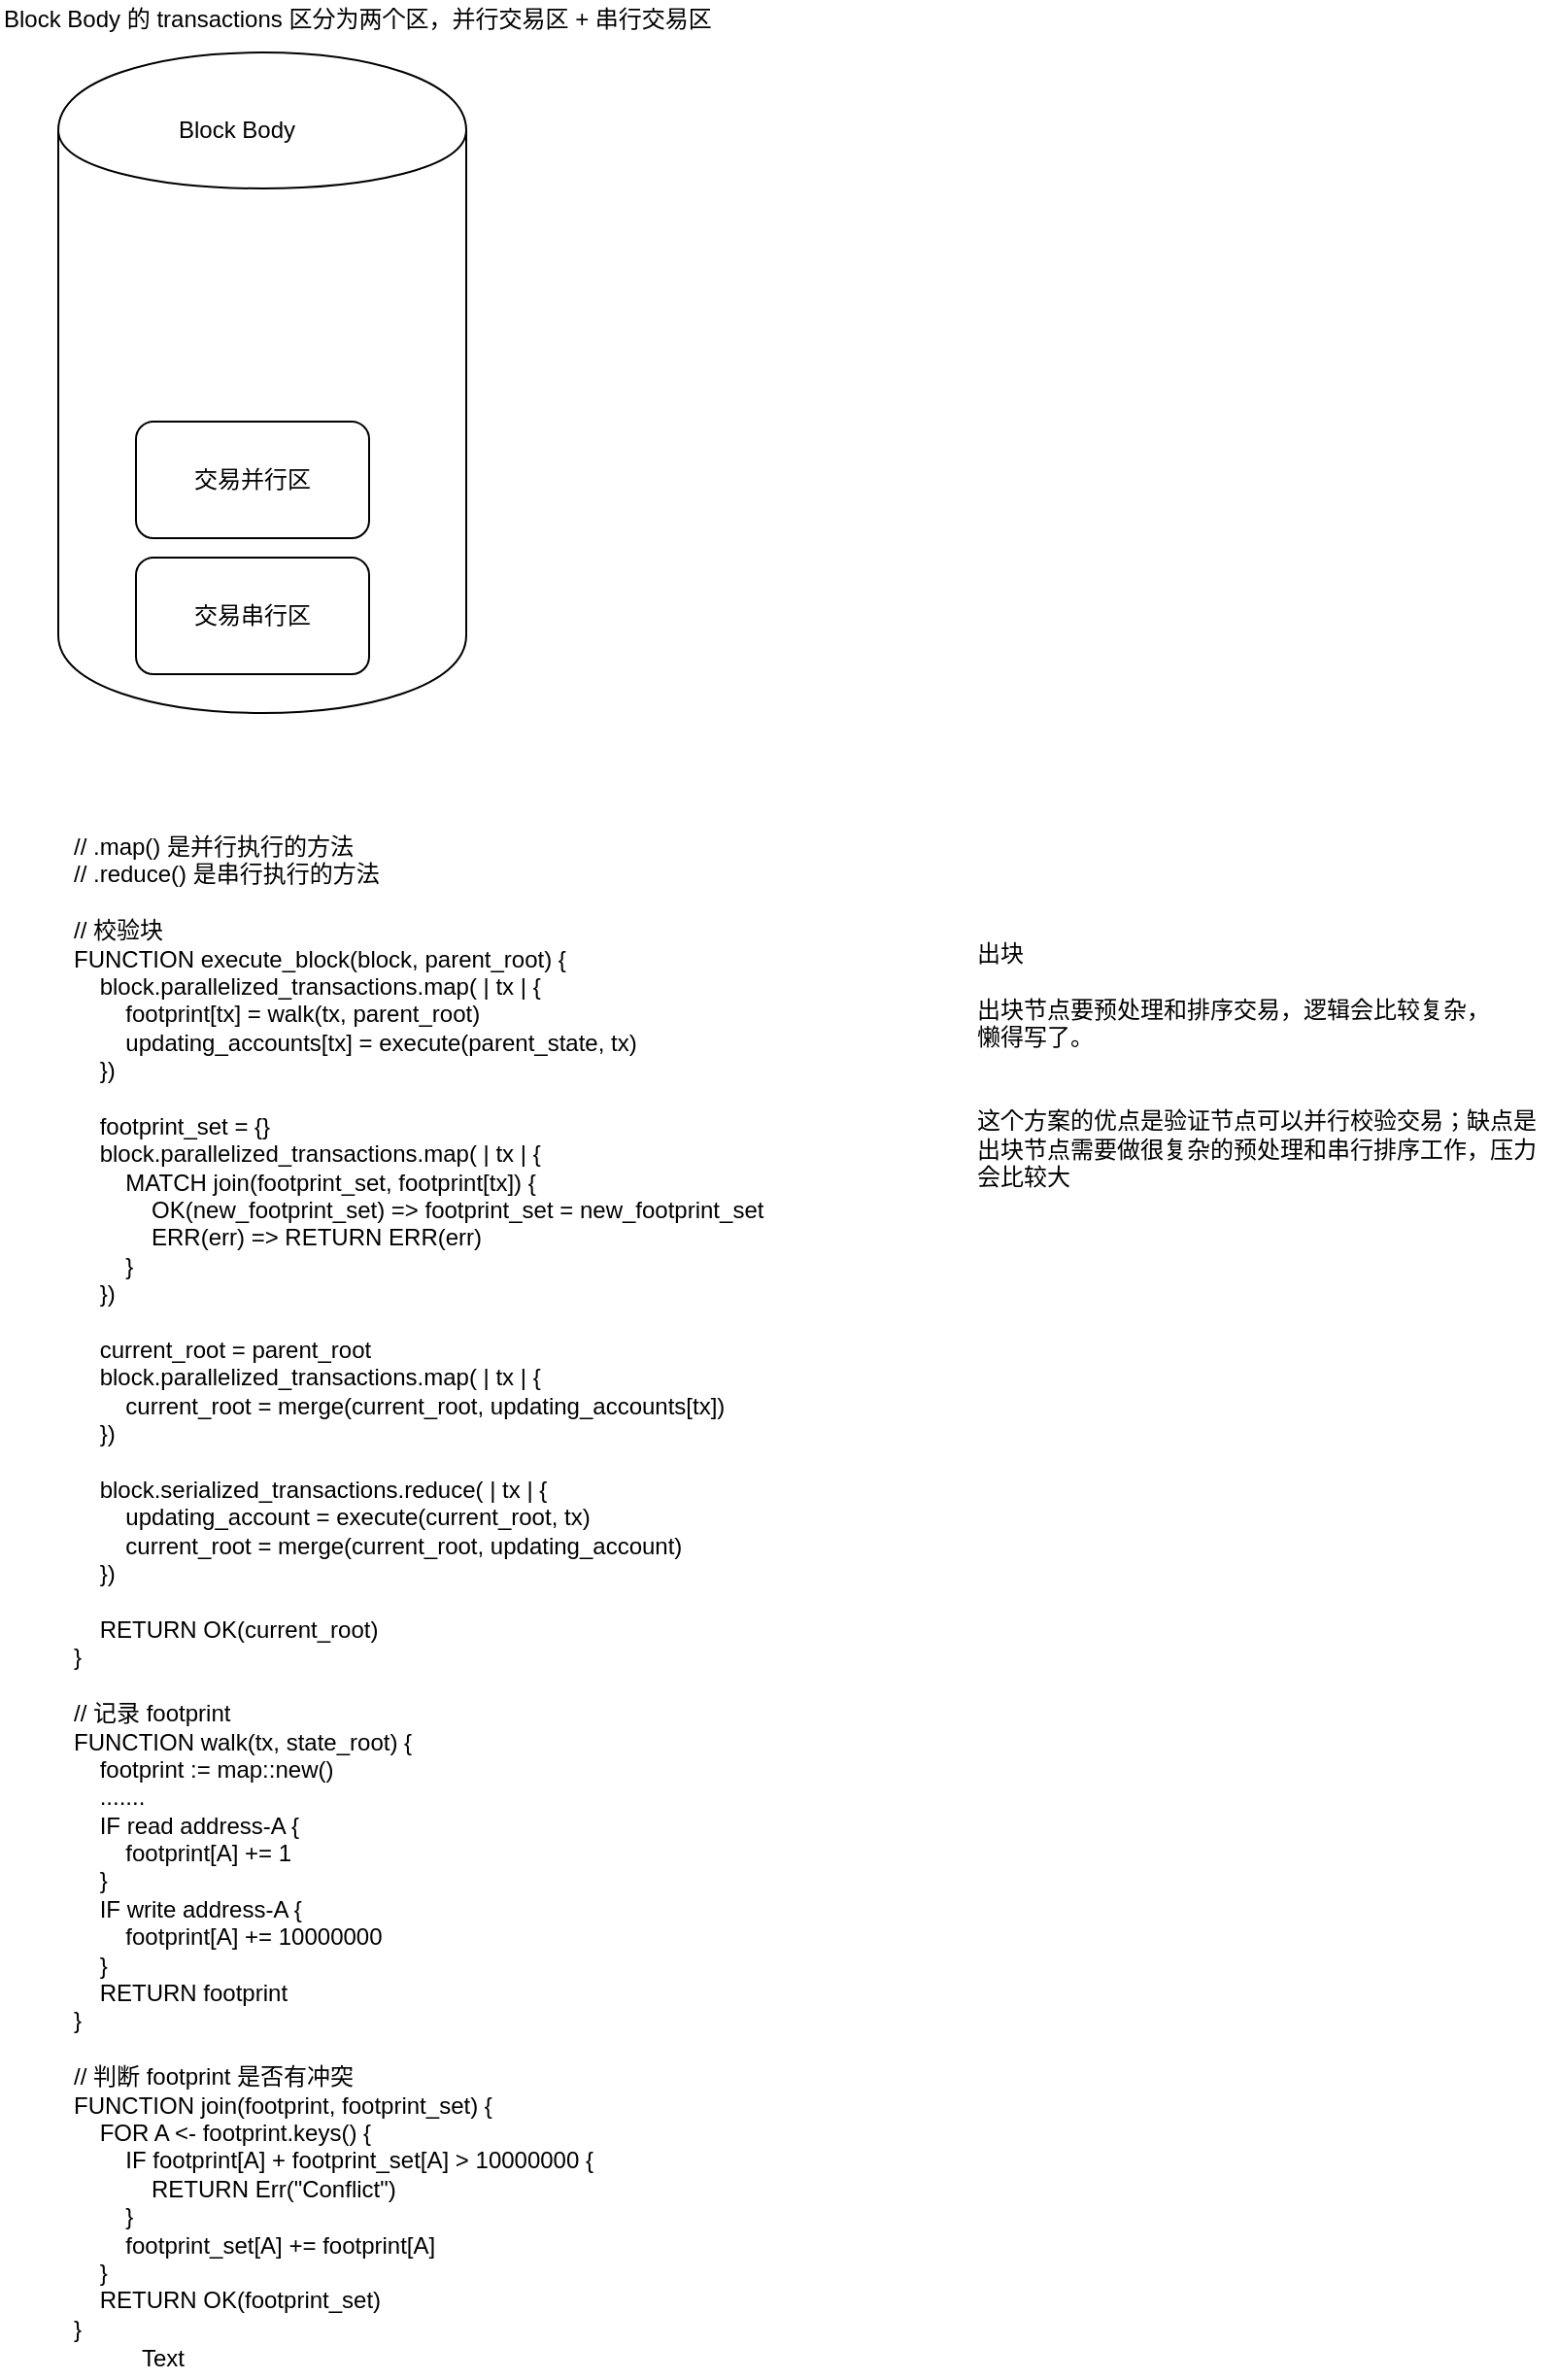 <mxfile version="10.4.2" type="github"><diagram id="trY29SMiDnYKdMNmMcSa" name="Page-1"><mxGraphModel dx="918" dy="625" grid="1" gridSize="10" guides="1" tooltips="1" connect="1" arrows="1" fold="1" page="1" pageScale="1" pageWidth="850" pageHeight="1100" math="0" shadow="0"><root><mxCell id="0"/><mxCell id="1" parent="0"/><mxCell id="jHLZ5xNzdQljsTT6oAR--2" value="" style="shape=cylinder;whiteSpace=wrap;html=1;boundedLbl=1;backgroundOutline=1;" parent="1" vertex="1"><mxGeometry x="80" y="240" width="210" height="340" as="geometry"/></mxCell><mxCell id="jHLZ5xNzdQljsTT6oAR--4" value="交易并行区" style="rounded=1;whiteSpace=wrap;html=1;" parent="1" vertex="1"><mxGeometry x="120" y="430" width="120" height="60" as="geometry"/></mxCell><mxCell id="jHLZ5xNzdQljsTT6oAR--6" value="交易串行区" style="rounded=1;whiteSpace=wrap;html=1;" parent="1" vertex="1"><mxGeometry x="120" y="500" width="120" height="60" as="geometry"/></mxCell><mxCell id="jHLZ5xNzdQljsTT6oAR--7" value="Block Body" style="text;html=1;resizable=0;points=[];autosize=1;align=left;verticalAlign=top;spacingTop=-4;" parent="1" vertex="1"><mxGeometry x="140" y="270" width="80" height="20" as="geometry"/></mxCell><mxCell id="jHLZ5xNzdQljsTT6oAR--8" value="Block Body 的 transactions 区分为两个区，并行交易区 + 串行交易区" style="text;html=1;resizable=0;points=[];autosize=1;align=left;verticalAlign=top;spacingTop=-4;" parent="1" vertex="1"><mxGeometry x="50" y="213" width="380" height="20" as="geometry"/></mxCell><mxCell id="jHLZ5xNzdQljsTT6oAR--12" value="&lt;div&gt;&lt;br&gt;&lt;/div&gt;" style="text;html=1;resizable=0;points=[];autosize=1;align=left;verticalAlign=top;spacingTop=-4;" parent="1" vertex="1"><mxGeometry x="62" y="1248" width="20" height="20" as="geometry"/></mxCell><mxCell id="jHLZ5xNzdQljsTT6oAR--13" value="&lt;div&gt;// .map() 是并行执行的方法&lt;/div&gt;&lt;div&gt;// .reduce() 是串行执行的方法&lt;/div&gt;&lt;div&gt;&lt;br&gt;&lt;/div&gt;&lt;div&gt;// 校验块&lt;/div&gt;&lt;div&gt;FUNCTION execute_block(block, parent_root) {&lt;/div&gt;&lt;div&gt;&amp;nbsp; &amp;nbsp; block.parallelized_transactions.map( | tx | {&lt;/div&gt;&lt;div&gt;&amp;nbsp; &amp;nbsp; &amp;nbsp; &amp;nbsp; footprint[tx] = walk(tx, parent_root)&lt;/div&gt;&lt;div&gt;&amp;nbsp; &amp;nbsp; &amp;nbsp; &amp;nbsp; updating_accounts[tx] = execute(parent_state, tx)&lt;/div&gt;&lt;div&gt;&amp;nbsp; &amp;nbsp; })&lt;/div&gt;&lt;div&gt;&lt;br&gt;&lt;/div&gt;&lt;div&gt;&amp;nbsp; &amp;nbsp; footprint_set = {}&lt;/div&gt;&lt;div&gt;&amp;nbsp; &amp;nbsp; block.parallelized_transactions.map( | tx | {&lt;/div&gt;&lt;div&gt;&amp;nbsp; &amp;nbsp; &amp;nbsp; &amp;nbsp; MATCH join(footprint_set, footprint[tx]) {&lt;/div&gt;&lt;div&gt;&amp;nbsp; &amp;nbsp; &amp;nbsp; &amp;nbsp; &amp;nbsp; &amp;nbsp; OK(new_footprint_set) =&amp;gt; footprint_set = new_footprint_set&lt;/div&gt;&lt;div&gt;&amp;nbsp; &amp;nbsp; &amp;nbsp; &amp;nbsp; &amp;nbsp; &amp;nbsp; ERR(err) =&amp;gt; RETURN ERR(err)&lt;/div&gt;&lt;div&gt;&amp;nbsp; &amp;nbsp; &amp;nbsp; &amp;nbsp; }&lt;/div&gt;&lt;div&gt;&amp;nbsp; &amp;nbsp; })&lt;/div&gt;&lt;div&gt;&lt;br&gt;&lt;/div&gt;&lt;div&gt;&amp;nbsp; &amp;nbsp; current_root = parent_root&lt;/div&gt;&lt;div&gt;&amp;nbsp; &amp;nbsp; block.parallelized_transactions.map( | tx | {&lt;/div&gt;&lt;div&gt;&amp;nbsp; &amp;nbsp; &amp;nbsp; &amp;nbsp; current_root = merge(current_root, updating_accounts[tx])&lt;/div&gt;&lt;div&gt;&amp;nbsp; &amp;nbsp; })&lt;/div&gt;&lt;div&gt;&lt;br&gt;&lt;/div&gt;&lt;div&gt;&amp;nbsp; &amp;nbsp; block.serialized_transactions.reduce( | tx | {&lt;/div&gt;&lt;div&gt;&amp;nbsp; &amp;nbsp; &amp;nbsp; &amp;nbsp; updating_account = execute(current_root, tx)&lt;/div&gt;&lt;div&gt;&amp;nbsp; &amp;nbsp; &amp;nbsp; &amp;nbsp; current_root = merge(current_root, updating_account)&lt;/div&gt;&lt;div&gt;&amp;nbsp; &amp;nbsp; })&lt;/div&gt;&lt;div&gt;&lt;br&gt;&lt;/div&gt;&lt;div&gt;&amp;nbsp; &amp;nbsp; RETURN OK(current_root)&lt;/div&gt;&lt;div&gt;}&lt;/div&gt;&lt;div&gt;&lt;br&gt;&lt;/div&gt;&lt;div&gt;// 记录 footprint&amp;nbsp;&lt;/div&gt;&lt;div&gt;FUNCTION walk(tx, state_root) {&lt;/div&gt;&lt;div&gt;&amp;nbsp; &amp;nbsp; footprint := map::new()&lt;/div&gt;&lt;div&gt;&amp;nbsp; &amp;nbsp; .......&lt;/div&gt;&lt;div&gt;&amp;nbsp; &amp;nbsp; IF read address-A {&lt;/div&gt;&lt;div&gt;&amp;nbsp; &amp;nbsp; &amp;nbsp; &amp;nbsp; footprint[A] += 1&lt;/div&gt;&lt;div&gt;&amp;nbsp; &amp;nbsp; }&lt;/div&gt;&lt;div&gt;&amp;nbsp; &amp;nbsp; IF write address-A {&lt;/div&gt;&lt;div&gt;&amp;nbsp; &amp;nbsp; &amp;nbsp; &amp;nbsp; footprint[A] += 10000000&lt;/div&gt;&lt;div&gt;&amp;nbsp; &amp;nbsp; }&lt;/div&gt;&lt;div&gt;&amp;nbsp; &amp;nbsp; RETURN footprint&lt;/div&gt;&lt;div&gt;}&lt;/div&gt;&lt;div&gt;&lt;br&gt;&lt;/div&gt;&lt;div&gt;// 判断 footprint 是否有冲突&lt;/div&gt;&lt;div&gt;FUNCTION join(footprint, footprint_set) {&lt;/div&gt;&lt;div&gt;&amp;nbsp; &amp;nbsp; FOR A &amp;lt;- footprint.keys() {&lt;/div&gt;&lt;div&gt;&amp;nbsp; &amp;nbsp; &amp;nbsp; &amp;nbsp; IF footprint[A] + footprint_set[A] &amp;gt; 10000000 {&lt;/div&gt;&lt;div&gt;&amp;nbsp; &amp;nbsp; &amp;nbsp; &amp;nbsp; &amp;nbsp; &amp;nbsp; RETURN Err(&quot;Conflict&quot;)&lt;/div&gt;&lt;div&gt;&amp;nbsp; &amp;nbsp; &amp;nbsp; &amp;nbsp; }&lt;/div&gt;&lt;div&gt;&amp;nbsp; &amp;nbsp; &amp;nbsp; &amp;nbsp; footprint_set[A] += footprint[A]&lt;/div&gt;&lt;div&gt;&amp;nbsp; &amp;nbsp; }&lt;/div&gt;&lt;div&gt;&amp;nbsp; &amp;nbsp; RETURN OK(footprint_set)&lt;/div&gt;&lt;div&gt;}&lt;/div&gt;&lt;div&gt;&lt;br&gt;&lt;/div&gt;" style="text;html=1;resizable=0;points=[];autosize=1;align=left;verticalAlign=top;spacingTop=-4;" parent="1" vertex="1"><mxGeometry x="86" y="639" width="370" height="770" as="geometry"/></mxCell><mxCell id="mY6MaN_piVqaeh94wHpm-2" value="Text" style="text;html=1;resizable=0;points=[];autosize=1;align=left;verticalAlign=top;spacingTop=-4;" vertex="1" parent="1"><mxGeometry x="121" y="1417" width="40" height="20" as="geometry"/></mxCell><mxCell id="mY6MaN_piVqaeh94wHpm-3" value="出块&lt;br&gt;&lt;br&gt;出块节点要预处理和排序交易，逻辑会比较复杂，&lt;br&gt;懒得写了。&lt;br&gt;&lt;br&gt;&lt;br&gt;这个方案的优点是验证节点可以并行校验交易；缺点是&lt;br&gt;出块节点需要做很复杂的预处理和串行排序工作，压力&lt;br&gt;会比较大&lt;br&gt;" style="text;html=1;resizable=0;points=[];autosize=1;align=left;verticalAlign=top;spacingTop=-4;" vertex="1" parent="1"><mxGeometry x="551" y="694" width="300" height="130" as="geometry"/></mxCell></root></mxGraphModel></diagram></mxfile>